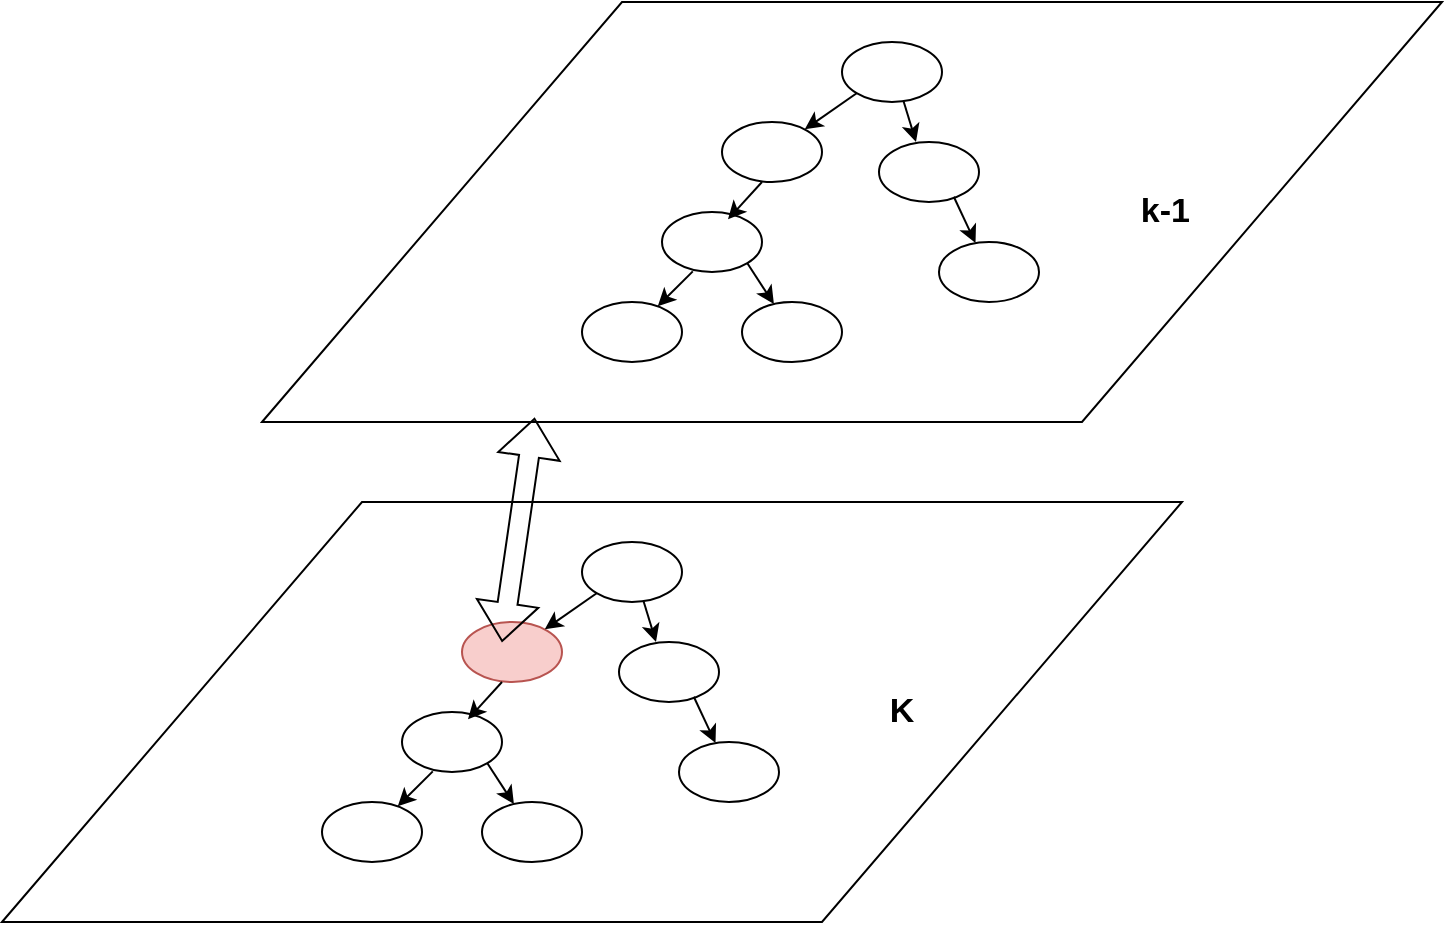 <mxfile version="24.7.8">
  <diagram name="Page-1" id="kfZL_mdNE9i9S8XZZEIg">
    <mxGraphModel dx="1948" dy="988" grid="1" gridSize="10" guides="1" tooltips="1" connect="1" arrows="1" fold="1" page="1" pageScale="1" pageWidth="850" pageHeight="1100" math="0" shadow="0">
      <root>
        <mxCell id="0" />
        <mxCell id="1" parent="0" />
        <mxCell id="MrOZUvE0HiuTOVh0oNqs-1" value="&amp;nbsp; &amp;nbsp; &amp;nbsp; &amp;nbsp; &amp;nbsp; &amp;nbsp; &amp;nbsp; &amp;nbsp; &amp;nbsp; &amp;nbsp; &amp;nbsp; &amp;nbsp; &amp;nbsp; &amp;nbsp; &amp;nbsp; &amp;nbsp; &amp;nbsp; &amp;nbsp; &amp;nbsp; &amp;nbsp; &amp;nbsp; &amp;nbsp; &amp;nbsp; &amp;nbsp; &amp;nbsp; &amp;nbsp; &amp;nbsp; &amp;nbsp; &amp;nbsp; &amp;nbsp; &amp;nbsp; &amp;nbsp; &amp;nbsp; &amp;nbsp; &amp;nbsp; &amp;nbsp; &amp;nbsp; &amp;nbsp; &amp;nbsp; &amp;nbsp; &amp;nbsp; &amp;nbsp; &amp;nbsp; &amp;nbsp; &amp;nbsp; &amp;nbsp; &amp;nbsp; &lt;b&gt;&lt;font style=&quot;font-size: 17px;&quot;&gt;k-1&lt;/font&gt;&lt;/b&gt;" style="shape=parallelogram;perimeter=parallelogramPerimeter;whiteSpace=wrap;html=1;fixedSize=1;size=180;" vertex="1" parent="1">
          <mxGeometry x="40" y="210" width="590" height="210" as="geometry" />
        </mxCell>
        <mxCell id="MrOZUvE0HiuTOVh0oNqs-36" value="" style="ellipse;whiteSpace=wrap;html=1;" vertex="1" parent="1">
          <mxGeometry x="330" y="230" width="50" height="30" as="geometry" />
        </mxCell>
        <mxCell id="MrOZUvE0HiuTOVh0oNqs-37" value="" style="ellipse;whiteSpace=wrap;html=1;" vertex="1" parent="1">
          <mxGeometry x="270" y="270" width="50" height="30" as="geometry" />
        </mxCell>
        <mxCell id="MrOZUvE0HiuTOVh0oNqs-38" value="" style="endArrow=classic;html=1;rounded=0;exitX=0;exitY=1;exitDx=0;exitDy=0;" edge="1" parent="1" source="MrOZUvE0HiuTOVh0oNqs-36" target="MrOZUvE0HiuTOVh0oNqs-37">
          <mxGeometry width="50" height="50" relative="1" as="geometry">
            <mxPoint x="325.4" y="259.7" as="sourcePoint" />
            <mxPoint x="390" y="190" as="targetPoint" />
          </mxGeometry>
        </mxCell>
        <mxCell id="MrOZUvE0HiuTOVh0oNqs-39" value="" style="ellipse;whiteSpace=wrap;html=1;" vertex="1" parent="1">
          <mxGeometry x="240" y="315" width="50" height="30" as="geometry" />
        </mxCell>
        <mxCell id="MrOZUvE0HiuTOVh0oNqs-40" value="" style="ellipse;whiteSpace=wrap;html=1;" vertex="1" parent="1">
          <mxGeometry x="200" y="360" width="50" height="30" as="geometry" />
        </mxCell>
        <mxCell id="MrOZUvE0HiuTOVh0oNqs-41" value="" style="endArrow=classic;html=1;rounded=0;exitX=0.308;exitY=0.99;exitDx=0;exitDy=0;exitPerimeter=0;" edge="1" parent="1" source="MrOZUvE0HiuTOVh0oNqs-39" target="MrOZUvE0HiuTOVh0oNqs-40">
          <mxGeometry width="50" height="50" relative="1" as="geometry">
            <mxPoint x="420" y="300" as="sourcePoint" />
            <mxPoint x="470" y="250" as="targetPoint" />
          </mxGeometry>
        </mxCell>
        <mxCell id="MrOZUvE0HiuTOVh0oNqs-44" value="" style="endArrow=classic;html=1;rounded=0;entryX=0.66;entryY=0.12;entryDx=0;entryDy=0;entryPerimeter=0;" edge="1" parent="1" target="MrOZUvE0HiuTOVh0oNqs-39">
          <mxGeometry width="50" height="50" relative="1" as="geometry">
            <mxPoint x="290" y="300" as="sourcePoint" />
            <mxPoint x="340" y="250" as="targetPoint" />
          </mxGeometry>
        </mxCell>
        <mxCell id="MrOZUvE0HiuTOVh0oNqs-45" value="" style="ellipse;whiteSpace=wrap;html=1;" vertex="1" parent="1">
          <mxGeometry x="348.5" y="280" width="50" height="30" as="geometry" />
        </mxCell>
        <mxCell id="MrOZUvE0HiuTOVh0oNqs-46" value="" style="ellipse;whiteSpace=wrap;html=1;" vertex="1" parent="1">
          <mxGeometry x="378.5" y="330" width="50" height="30" as="geometry" />
        </mxCell>
        <mxCell id="MrOZUvE0HiuTOVh0oNqs-47" value="" style="endArrow=classic;html=1;rounded=0;exitX=0.748;exitY=0.913;exitDx=0;exitDy=0;exitPerimeter=0;" edge="1" parent="1" source="MrOZUvE0HiuTOVh0oNqs-45" target="MrOZUvE0HiuTOVh0oNqs-46">
          <mxGeometry width="50" height="50" relative="1" as="geometry">
            <mxPoint x="558.5" y="255" as="sourcePoint" />
            <mxPoint x="608.5" y="205" as="targetPoint" />
          </mxGeometry>
        </mxCell>
        <mxCell id="MrOZUvE0HiuTOVh0oNqs-48" value="" style="endArrow=classic;html=1;rounded=0;exitX=0.615;exitY=0.984;exitDx=0;exitDy=0;entryX=0.37;entryY=0;entryDx=0;entryDy=0;entryPerimeter=0;exitPerimeter=0;" edge="1" parent="1" source="MrOZUvE0HiuTOVh0oNqs-36" target="MrOZUvE0HiuTOVh0oNqs-45">
          <mxGeometry width="50" height="50" relative="1" as="geometry">
            <mxPoint x="352.678" y="255.607" as="sourcePoint" />
            <mxPoint x="367" y="270" as="targetPoint" />
          </mxGeometry>
        </mxCell>
        <mxCell id="MrOZUvE0HiuTOVh0oNqs-49" value="" style="ellipse;whiteSpace=wrap;html=1;" vertex="1" parent="1">
          <mxGeometry x="280" y="360" width="50" height="30" as="geometry" />
        </mxCell>
        <mxCell id="MrOZUvE0HiuTOVh0oNqs-50" value="" style="endArrow=classic;html=1;rounded=0;exitX=1;exitY=1;exitDx=0;exitDy=0;" edge="1" parent="1" source="MrOZUvE0HiuTOVh0oNqs-39" target="MrOZUvE0HiuTOVh0oNqs-49">
          <mxGeometry width="50" height="50" relative="1" as="geometry">
            <mxPoint x="300" y="310" as="sourcePoint" />
            <mxPoint x="283" y="329" as="targetPoint" />
          </mxGeometry>
        </mxCell>
        <mxCell id="MrOZUvE0HiuTOVh0oNqs-64" value="&amp;nbsp; &amp;nbsp; &amp;nbsp; &amp;nbsp; &amp;nbsp; &amp;nbsp; &amp;nbsp; &amp;nbsp; &amp;nbsp; &amp;nbsp; &amp;nbsp; &amp;nbsp; &amp;nbsp; &amp;nbsp; &amp;nbsp; &amp;nbsp; &amp;nbsp; &amp;nbsp; &amp;nbsp; &amp;nbsp; &amp;nbsp; &amp;nbsp; &amp;nbsp; &amp;nbsp; &amp;nbsp; &amp;nbsp; &amp;nbsp; &amp;nbsp; &amp;nbsp; &amp;nbsp; &amp;nbsp; &amp;nbsp; &amp;nbsp; &amp;nbsp; &amp;nbsp; &amp;nbsp; &amp;nbsp; &amp;nbsp; &amp;nbsp; &amp;nbsp; &amp;nbsp; &amp;nbsp; &amp;nbsp; &amp;nbsp; &amp;nbsp; &amp;nbsp; &amp;nbsp;&lt;font style=&quot;font-size: 17px;&quot;&gt;&lt;b&gt;K&lt;/b&gt;&lt;/font&gt;" style="shape=parallelogram;perimeter=parallelogramPerimeter;whiteSpace=wrap;html=1;fixedSize=1;size=180;" vertex="1" parent="1">
          <mxGeometry x="-90" y="460" width="590" height="210" as="geometry" />
        </mxCell>
        <mxCell id="MrOZUvE0HiuTOVh0oNqs-65" value="" style="ellipse;whiteSpace=wrap;html=1;" vertex="1" parent="1">
          <mxGeometry x="200" y="480" width="50" height="30" as="geometry" />
        </mxCell>
        <mxCell id="MrOZUvE0HiuTOVh0oNqs-66" value="" style="ellipse;whiteSpace=wrap;html=1;fillColor=#f8cecc;strokeColor=#b85450;" vertex="1" parent="1">
          <mxGeometry x="140" y="520" width="50" height="30" as="geometry" />
        </mxCell>
        <mxCell id="MrOZUvE0HiuTOVh0oNqs-67" value="" style="endArrow=classic;html=1;rounded=0;exitX=0;exitY=1;exitDx=0;exitDy=0;" edge="1" parent="1" source="MrOZUvE0HiuTOVh0oNqs-65" target="MrOZUvE0HiuTOVh0oNqs-66">
          <mxGeometry width="50" height="50" relative="1" as="geometry">
            <mxPoint x="195.4" y="509.7" as="sourcePoint" />
            <mxPoint x="260" y="440" as="targetPoint" />
          </mxGeometry>
        </mxCell>
        <mxCell id="MrOZUvE0HiuTOVh0oNqs-68" value="" style="ellipse;whiteSpace=wrap;html=1;" vertex="1" parent="1">
          <mxGeometry x="110" y="565" width="50" height="30" as="geometry" />
        </mxCell>
        <mxCell id="MrOZUvE0HiuTOVh0oNqs-69" value="" style="ellipse;whiteSpace=wrap;html=1;" vertex="1" parent="1">
          <mxGeometry x="70" y="610" width="50" height="30" as="geometry" />
        </mxCell>
        <mxCell id="MrOZUvE0HiuTOVh0oNqs-70" value="" style="endArrow=classic;html=1;rounded=0;exitX=0.308;exitY=0.99;exitDx=0;exitDy=0;exitPerimeter=0;" edge="1" parent="1" source="MrOZUvE0HiuTOVh0oNqs-68" target="MrOZUvE0HiuTOVh0oNqs-69">
          <mxGeometry width="50" height="50" relative="1" as="geometry">
            <mxPoint x="290" y="550" as="sourcePoint" />
            <mxPoint x="340" y="500" as="targetPoint" />
          </mxGeometry>
        </mxCell>
        <mxCell id="MrOZUvE0HiuTOVh0oNqs-71" value="" style="endArrow=classic;html=1;rounded=0;entryX=0.66;entryY=0.12;entryDx=0;entryDy=0;entryPerimeter=0;" edge="1" parent="1" target="MrOZUvE0HiuTOVh0oNqs-68">
          <mxGeometry width="50" height="50" relative="1" as="geometry">
            <mxPoint x="160" y="550" as="sourcePoint" />
            <mxPoint x="210" y="500" as="targetPoint" />
          </mxGeometry>
        </mxCell>
        <mxCell id="MrOZUvE0HiuTOVh0oNqs-72" value="" style="ellipse;whiteSpace=wrap;html=1;" vertex="1" parent="1">
          <mxGeometry x="218.5" y="530" width="50" height="30" as="geometry" />
        </mxCell>
        <mxCell id="MrOZUvE0HiuTOVh0oNqs-73" value="" style="ellipse;whiteSpace=wrap;html=1;" vertex="1" parent="1">
          <mxGeometry x="248.5" y="580" width="50" height="30" as="geometry" />
        </mxCell>
        <mxCell id="MrOZUvE0HiuTOVh0oNqs-74" value="" style="endArrow=classic;html=1;rounded=0;exitX=0.748;exitY=0.913;exitDx=0;exitDy=0;exitPerimeter=0;" edge="1" parent="1" source="MrOZUvE0HiuTOVh0oNqs-72" target="MrOZUvE0HiuTOVh0oNqs-73">
          <mxGeometry width="50" height="50" relative="1" as="geometry">
            <mxPoint x="428.5" y="505" as="sourcePoint" />
            <mxPoint x="478.5" y="455" as="targetPoint" />
          </mxGeometry>
        </mxCell>
        <mxCell id="MrOZUvE0HiuTOVh0oNqs-75" value="" style="endArrow=classic;html=1;rounded=0;exitX=0.615;exitY=0.984;exitDx=0;exitDy=0;entryX=0.37;entryY=0;entryDx=0;entryDy=0;entryPerimeter=0;exitPerimeter=0;" edge="1" parent="1" source="MrOZUvE0HiuTOVh0oNqs-65" target="MrOZUvE0HiuTOVh0oNqs-72">
          <mxGeometry width="50" height="50" relative="1" as="geometry">
            <mxPoint x="222.678" y="505.607" as="sourcePoint" />
            <mxPoint x="237" y="520" as="targetPoint" />
          </mxGeometry>
        </mxCell>
        <mxCell id="MrOZUvE0HiuTOVh0oNqs-76" value="" style="ellipse;whiteSpace=wrap;html=1;" vertex="1" parent="1">
          <mxGeometry x="150" y="610" width="50" height="30" as="geometry" />
        </mxCell>
        <mxCell id="MrOZUvE0HiuTOVh0oNqs-77" value="" style="endArrow=classic;html=1;rounded=0;exitX=1;exitY=1;exitDx=0;exitDy=0;" edge="1" parent="1" source="MrOZUvE0HiuTOVh0oNqs-68" target="MrOZUvE0HiuTOVh0oNqs-76">
          <mxGeometry width="50" height="50" relative="1" as="geometry">
            <mxPoint x="170" y="560" as="sourcePoint" />
            <mxPoint x="153" y="579" as="targetPoint" />
          </mxGeometry>
        </mxCell>
        <mxCell id="MrOZUvE0HiuTOVh0oNqs-78" value="" style="shape=flexArrow;endArrow=classic;startArrow=classic;html=1;rounded=0;entryX=0.231;entryY=0.99;entryDx=0;entryDy=0;entryPerimeter=0;" edge="1" parent="1" target="MrOZUvE0HiuTOVh0oNqs-1">
          <mxGeometry width="100" height="100" relative="1" as="geometry">
            <mxPoint x="160" y="530" as="sourcePoint" />
            <mxPoint x="260" y="430" as="targetPoint" />
          </mxGeometry>
        </mxCell>
      </root>
    </mxGraphModel>
  </diagram>
</mxfile>

